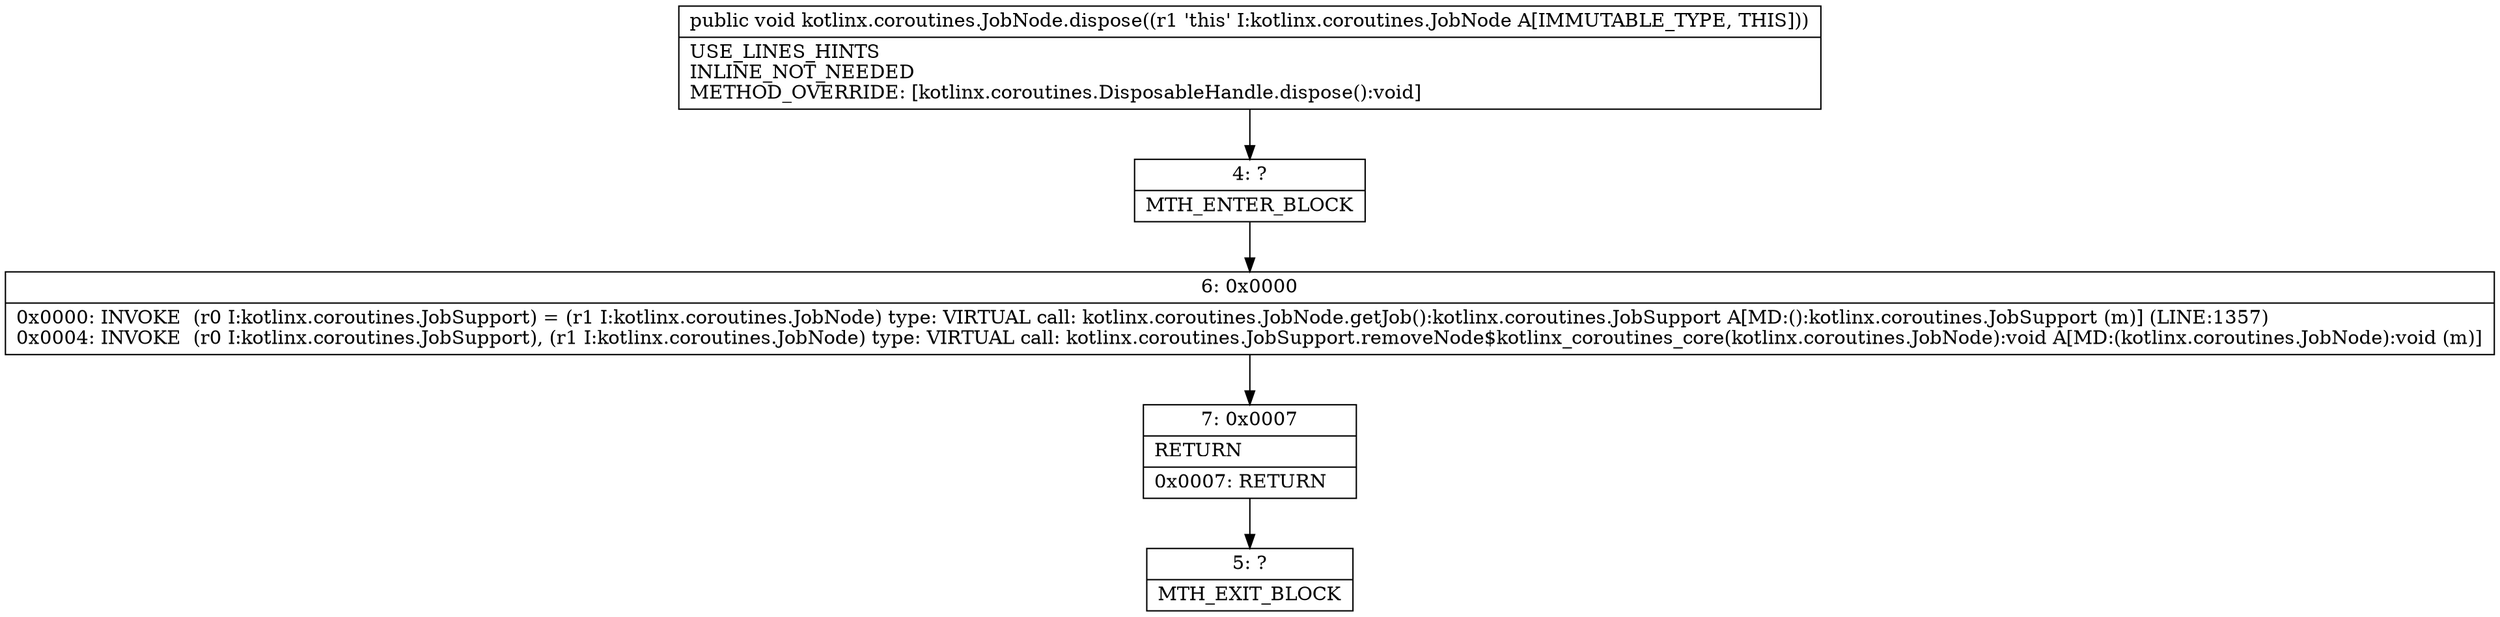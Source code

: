 digraph "CFG forkotlinx.coroutines.JobNode.dispose()V" {
Node_4 [shape=record,label="{4\:\ ?|MTH_ENTER_BLOCK\l}"];
Node_6 [shape=record,label="{6\:\ 0x0000|0x0000: INVOKE  (r0 I:kotlinx.coroutines.JobSupport) = (r1 I:kotlinx.coroutines.JobNode) type: VIRTUAL call: kotlinx.coroutines.JobNode.getJob():kotlinx.coroutines.JobSupport A[MD:():kotlinx.coroutines.JobSupport (m)] (LINE:1357)\l0x0004: INVOKE  (r0 I:kotlinx.coroutines.JobSupport), (r1 I:kotlinx.coroutines.JobNode) type: VIRTUAL call: kotlinx.coroutines.JobSupport.removeNode$kotlinx_coroutines_core(kotlinx.coroutines.JobNode):void A[MD:(kotlinx.coroutines.JobNode):void (m)]\l}"];
Node_7 [shape=record,label="{7\:\ 0x0007|RETURN\l|0x0007: RETURN   \l}"];
Node_5 [shape=record,label="{5\:\ ?|MTH_EXIT_BLOCK\l}"];
MethodNode[shape=record,label="{public void kotlinx.coroutines.JobNode.dispose((r1 'this' I:kotlinx.coroutines.JobNode A[IMMUTABLE_TYPE, THIS]))  | USE_LINES_HINTS\lINLINE_NOT_NEEDED\lMETHOD_OVERRIDE: [kotlinx.coroutines.DisposableHandle.dispose():void]\l}"];
MethodNode -> Node_4;Node_4 -> Node_6;
Node_6 -> Node_7;
Node_7 -> Node_5;
}

